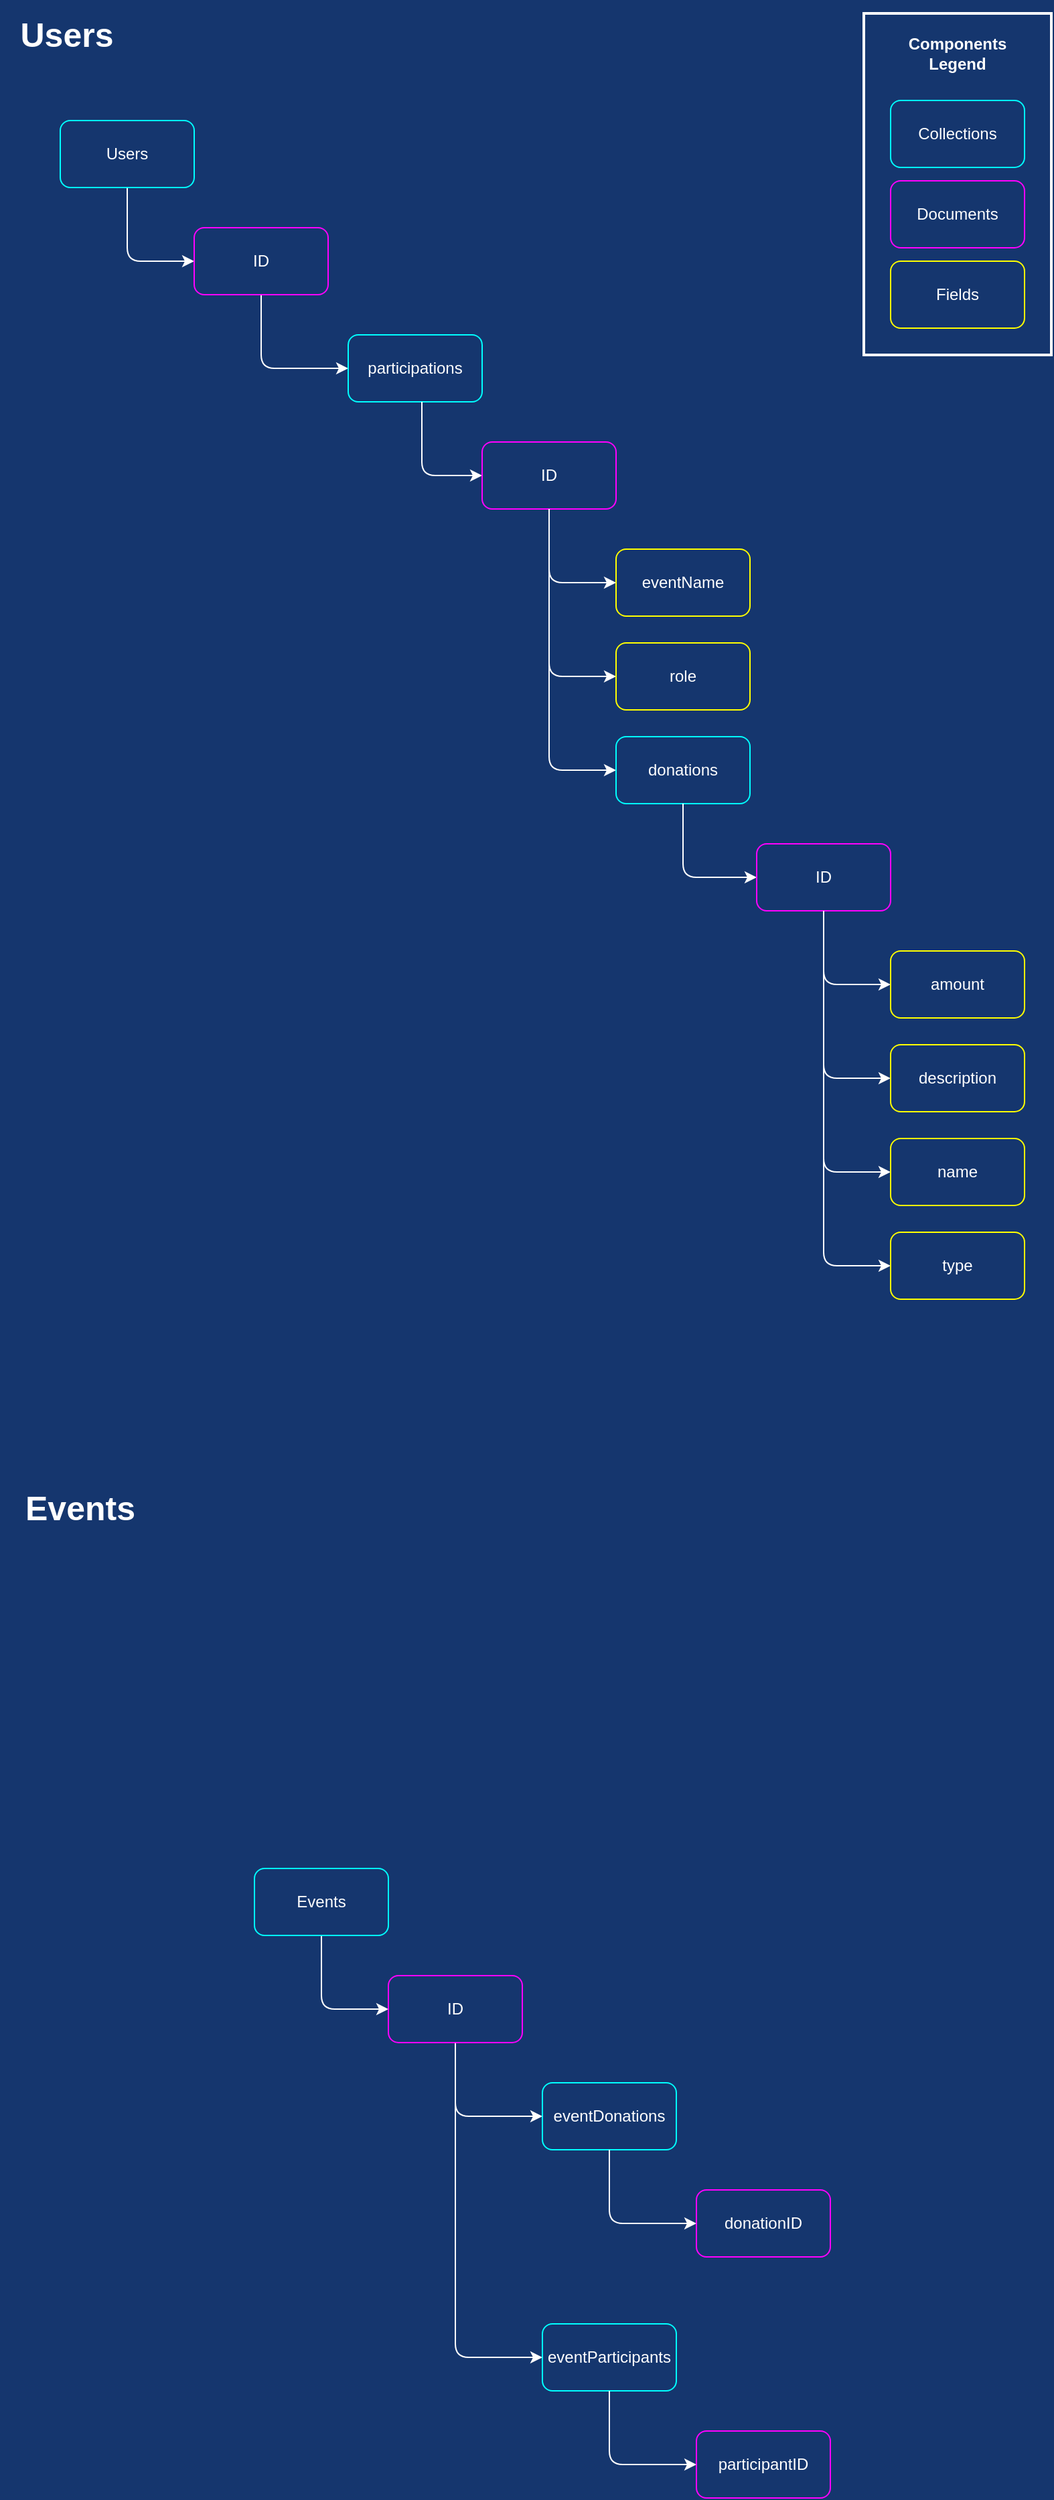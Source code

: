 <mxfile>
    <diagram id="VmVCpD7cvc_pCn5tdHwH" name="Page-1">
        <mxGraphModel dx="1944" dy="962" grid="1" gridSize="10" guides="1" tooltips="1" connect="1" arrows="1" fold="1" page="1" pageScale="1" pageWidth="850" pageHeight="1100" background="#15366E" math="0" shadow="0">
            <root>
                <mxCell id="0"/>
                <mxCell id="1" parent="0"/>
                <mxCell id="4" style="edgeStyle=orthogonalEdgeStyle;html=1;entryX=0;entryY=0.5;entryDx=0;entryDy=0;fontColor=#FFFFFF;strokeColor=#FFFFFF;exitX=0.5;exitY=1;exitDx=0;exitDy=0;" edge="1" parent="1" source="2" target="3">
                    <mxGeometry relative="1" as="geometry"/>
                </mxCell>
                <mxCell id="2" value="Users" style="rounded=1;whiteSpace=wrap;html=1;fillColor=none;strokeColor=#00ffff;fontColor=#FFFFFF;fontStyle=0;glass=0;strokeWidth=1;" vertex="1" parent="1">
                    <mxGeometry x="65" y="110" width="100" height="50" as="geometry"/>
                </mxCell>
                <mxCell id="7" style="edgeStyle=orthogonalEdgeStyle;html=1;entryX=0;entryY=0.5;entryDx=0;entryDy=0;strokeColor=#FFFFFF;fontColor=#FFFFFF;exitX=0.5;exitY=1;exitDx=0;exitDy=0;" edge="1" parent="1" source="3" target="6">
                    <mxGeometry relative="1" as="geometry"/>
                </mxCell>
                <mxCell id="3" value="ID" style="rounded=1;whiteSpace=wrap;html=1;fillColor=none;strokeColor=#ff00ff;fontColor=#FFFFFF;fontStyle=0;strokeWidth=1;" vertex="1" parent="1">
                    <mxGeometry x="165" y="190" width="100" height="50" as="geometry"/>
                </mxCell>
                <mxCell id="6" value="participations" style="rounded=1;whiteSpace=wrap;html=1;fillColor=none;strokeColor=#00FFFF;fontColor=#FFFFFF;fontStyle=0;strokeWidth=1;" vertex="1" parent="1">
                    <mxGeometry x="280" y="270" width="100" height="50" as="geometry"/>
                </mxCell>
                <mxCell id="8" style="edgeStyle=orthogonalEdgeStyle;html=1;entryX=0;entryY=0.5;entryDx=0;entryDy=0;fontColor=#FFFFFF;strokeColor=#FFFFFF;" edge="1" parent="1" target="9">
                    <mxGeometry relative="1" as="geometry">
                        <mxPoint x="335" y="320" as="sourcePoint"/>
                        <Array as="points">
                            <mxPoint x="335" y="375"/>
                        </Array>
                    </mxGeometry>
                </mxCell>
                <mxCell id="14" style="edgeStyle=orthogonalEdgeStyle;html=1;entryX=0;entryY=0.5;entryDx=0;entryDy=0;strokeColor=#FFFFFF;fontColor=#FFFFFF;" edge="1" parent="1" source="9" target="12">
                    <mxGeometry relative="1" as="geometry"/>
                </mxCell>
                <mxCell id="15" style="edgeStyle=orthogonalEdgeStyle;html=1;entryX=0;entryY=0.5;entryDx=0;entryDy=0;strokeColor=#FFFFFF;fontColor=#FFFFFF;" edge="1" parent="1" source="9" target="13">
                    <mxGeometry relative="1" as="geometry"/>
                </mxCell>
                <mxCell id="9" value="ID" style="rounded=1;whiteSpace=wrap;html=1;fillColor=none;strokeColor=#FF00FF;fontColor=#FFFFFF;fontStyle=0;strokeWidth=1;" vertex="1" parent="1">
                    <mxGeometry x="380" y="350" width="100" height="50" as="geometry"/>
                </mxCell>
                <mxCell id="10" style="edgeStyle=orthogonalEdgeStyle;html=1;entryX=0;entryY=0.5;entryDx=0;entryDy=0;fontColor=#FFFFFF;strokeColor=#FFFFFF;exitX=0.5;exitY=1;exitDx=0;exitDy=0;" edge="1" parent="1" target="11" source="9">
                    <mxGeometry relative="1" as="geometry">
                        <mxPoint x="435" y="400" as="sourcePoint"/>
                        <Array as="points">
                            <mxPoint x="430" y="455"/>
                        </Array>
                    </mxGeometry>
                </mxCell>
                <mxCell id="11" value="eventName" style="rounded=1;whiteSpace=wrap;html=1;fillColor=none;strokeColor=#ffff00;fontColor=#FFFFFF;fontStyle=0;strokeWidth=1;" vertex="1" parent="1">
                    <mxGeometry x="480" y="430" width="100" height="50" as="geometry"/>
                </mxCell>
                <mxCell id="12" value="role" style="rounded=1;whiteSpace=wrap;html=1;fillColor=none;strokeColor=#ffff00;fontColor=#FFFFFF;fontStyle=0;strokeWidth=1;" vertex="1" parent="1">
                    <mxGeometry x="480" y="500" width="100" height="50" as="geometry"/>
                </mxCell>
                <mxCell id="13" value="donations" style="rounded=1;whiteSpace=wrap;html=1;fillColor=none;strokeColor=#00FFFF;fontColor=#FFFFFF;fontStyle=0;strokeWidth=1;" vertex="1" parent="1">
                    <mxGeometry x="480" y="570" width="100" height="50" as="geometry"/>
                </mxCell>
                <mxCell id="16" style="edgeStyle=orthogonalEdgeStyle;html=1;entryX=0;entryY=0.5;entryDx=0;entryDy=0;fontColor=#FFFFFF;strokeColor=#FFFFFF;exitX=0.5;exitY=1;exitDx=0;exitDy=0;" edge="1" parent="1" target="17" source="13">
                    <mxGeometry relative="1" as="geometry">
                        <mxPoint x="535" y="620" as="sourcePoint"/>
                    </mxGeometry>
                </mxCell>
                <mxCell id="29" style="edgeStyle=orthogonalEdgeStyle;html=1;entryX=0;entryY=0.5;entryDx=0;entryDy=0;strokeColor=#FFFFFF;fontColor=#FFFFFF;" edge="1" parent="1" source="17" target="26">
                    <mxGeometry relative="1" as="geometry"/>
                </mxCell>
                <mxCell id="30" style="edgeStyle=orthogonalEdgeStyle;html=1;entryX=0;entryY=0.5;entryDx=0;entryDy=0;strokeColor=#FFFFFF;fontColor=#FFFFFF;" edge="1" parent="1" source="17" target="27">
                    <mxGeometry relative="1" as="geometry"/>
                </mxCell>
                <mxCell id="31" style="edgeStyle=orthogonalEdgeStyle;html=1;entryX=0;entryY=0.5;entryDx=0;entryDy=0;strokeColor=#FFFFFF;fontColor=#FFFFFF;" edge="1" parent="1" source="17" target="28">
                    <mxGeometry relative="1" as="geometry"/>
                </mxCell>
                <mxCell id="17" value="ID" style="rounded=1;whiteSpace=wrap;html=1;fillColor=none;strokeColor=#ff00ff;fontColor=#FFFFFF;fontStyle=0;strokeWidth=1;" vertex="1" parent="1">
                    <mxGeometry x="585" y="650" width="100" height="50" as="geometry"/>
                </mxCell>
                <mxCell id="18" value="Collections" style="rounded=1;whiteSpace=wrap;html=1;fillColor=none;strokeColor=#00ffff;fontColor=#FFFFFF;fontStyle=0;glass=0;strokeWidth=1;" vertex="1" parent="1">
                    <mxGeometry x="685" y="95" width="100" height="50" as="geometry"/>
                </mxCell>
                <mxCell id="19" value="Documents" style="rounded=1;whiteSpace=wrap;html=1;fillColor=none;strokeColor=#ff00ff;fontColor=#FFFFFF;fontStyle=0;strokeWidth=1;" vertex="1" parent="1">
                    <mxGeometry x="685" y="155" width="100" height="50" as="geometry"/>
                </mxCell>
                <mxCell id="20" value="Fields" style="rounded=1;whiteSpace=wrap;html=1;fillColor=none;strokeColor=#ffff00;fontColor=#FFFFFF;fontStyle=0;strokeWidth=1;" vertex="1" parent="1">
                    <mxGeometry x="685" y="215" width="100" height="50" as="geometry"/>
                </mxCell>
                <mxCell id="21" value="Components&lt;br&gt;Legend" style="text;html=1;strokeColor=none;fillColor=none;align=center;verticalAlign=middle;whiteSpace=wrap;rounded=0;glass=0;sketch=0;strokeWidth=1;fontColor=#FFFFFF;fontStyle=1" vertex="1" parent="1">
                    <mxGeometry x="705" y="45" width="60" height="30" as="geometry"/>
                </mxCell>
                <mxCell id="22" value="" style="rounded=0;whiteSpace=wrap;html=1;glass=0;sketch=0;strokeColor=#FFFFFF;strokeWidth=2;fontColor=#FFFFFF;fillColor=none;" vertex="1" parent="1">
                    <mxGeometry x="665" y="30" width="140" height="255" as="geometry"/>
                </mxCell>
                <mxCell id="23" style="edgeStyle=orthogonalEdgeStyle;html=1;entryX=0;entryY=0.5;entryDx=0;entryDy=0;fontColor=#FFFFFF;strokeColor=#FFFFFF;" edge="1" parent="1" target="24">
                    <mxGeometry relative="1" as="geometry">
                        <mxPoint x="635" y="700" as="sourcePoint"/>
                        <Array as="points">
                            <mxPoint x="635" y="755"/>
                        </Array>
                    </mxGeometry>
                </mxCell>
                <mxCell id="24" value="amount" style="rounded=1;whiteSpace=wrap;html=1;fillColor=none;strokeColor=#ffff00;fontColor=#FFFFFF;fontStyle=0;strokeWidth=1;" vertex="1" parent="1">
                    <mxGeometry x="685" y="730" width="100" height="50" as="geometry"/>
                </mxCell>
                <mxCell id="26" value="description" style="rounded=1;whiteSpace=wrap;html=1;fillColor=none;strokeColor=#ffff00;fontColor=#FFFFFF;fontStyle=0;strokeWidth=1;" vertex="1" parent="1">
                    <mxGeometry x="685" y="800" width="100" height="50" as="geometry"/>
                </mxCell>
                <mxCell id="27" value="name" style="rounded=1;whiteSpace=wrap;html=1;fillColor=none;strokeColor=#FFFF00;fontColor=#FFFFFF;fontStyle=0;strokeWidth=1;" vertex="1" parent="1">
                    <mxGeometry x="685" y="870" width="100" height="50" as="geometry"/>
                </mxCell>
                <mxCell id="28" value="type" style="rounded=1;whiteSpace=wrap;html=1;fillColor=none;strokeColor=#FFFF00;fontColor=#FFFFFF;fontStyle=0;strokeWidth=1;" vertex="1" parent="1">
                    <mxGeometry x="685" y="940" width="100" height="50" as="geometry"/>
                </mxCell>
                <mxCell id="32" style="edgeStyle=orthogonalEdgeStyle;html=1;entryX=0;entryY=0.5;entryDx=0;entryDy=0;fontColor=#FFFFFF;strokeColor=#FFFFFF;exitX=0.5;exitY=1;exitDx=0;exitDy=0;" edge="1" parent="1" source="33" target="35">
                    <mxGeometry relative="1" as="geometry"/>
                </mxCell>
                <mxCell id="33" value="Events" style="rounded=1;whiteSpace=wrap;html=1;fillColor=none;strokeColor=#00ffff;fontColor=#FFFFFF;fontStyle=0;glass=0;strokeWidth=1;" vertex="1" parent="1">
                    <mxGeometry x="210" y="1415" width="100" height="50" as="geometry"/>
                </mxCell>
                <mxCell id="34" style="edgeStyle=orthogonalEdgeStyle;html=1;entryX=0;entryY=0.5;entryDx=0;entryDy=0;strokeColor=#FFFFFF;fontColor=#FFFFFF;exitX=0.5;exitY=1;exitDx=0;exitDy=0;" edge="1" parent="1" source="35" target="36">
                    <mxGeometry relative="1" as="geometry"/>
                </mxCell>
                <mxCell id="71" style="edgeStyle=orthogonalEdgeStyle;html=1;entryX=0;entryY=0.5;entryDx=0;entryDy=0;strokeColor=#FFFFFF;fontSize=25;fontColor=#FFFFFF;exitX=0.5;exitY=1;exitDx=0;exitDy=0;" edge="1" parent="1" source="35" target="70">
                    <mxGeometry relative="1" as="geometry">
                        <Array as="points">
                            <mxPoint x="360" y="1780"/>
                        </Array>
                    </mxGeometry>
                </mxCell>
                <mxCell id="35" value="ID" style="rounded=1;whiteSpace=wrap;html=1;fillColor=none;strokeColor=#ff00ff;fontColor=#FFFFFF;fontStyle=0;strokeWidth=1;" vertex="1" parent="1">
                    <mxGeometry x="310" y="1495" width="100" height="50" as="geometry"/>
                </mxCell>
                <mxCell id="36" value="eventDonations" style="rounded=1;whiteSpace=wrap;html=1;fillColor=none;strokeColor=#00FFFF;fontColor=#FFFFFF;fontStyle=0;strokeWidth=1;" vertex="1" parent="1">
                    <mxGeometry x="425" y="1575" width="100" height="50" as="geometry"/>
                </mxCell>
                <mxCell id="55" value="Users" style="rounded=1;whiteSpace=wrap;html=1;fillColor=none;strokeColor=none;fontColor=#FFFFFF;fontStyle=1;glass=0;strokeWidth=3;fontSize=25;" vertex="1" parent="1">
                    <mxGeometry x="20" y="20" width="100" height="50" as="geometry"/>
                </mxCell>
                <mxCell id="57" value="Events" style="rounded=1;whiteSpace=wrap;html=1;fillColor=none;strokeColor=none;fontColor=#FFFFFF;fontStyle=1;glass=0;strokeWidth=3;fontSize=25;" vertex="1" parent="1">
                    <mxGeometry x="30" y="1120" width="100" height="50" as="geometry"/>
                </mxCell>
                <mxCell id="70" value="eventParticipants" style="rounded=1;whiteSpace=wrap;html=1;fillColor=none;strokeColor=#00FFFF;fontColor=#FFFFFF;fontStyle=0;strokeWidth=1;" vertex="1" parent="1">
                    <mxGeometry x="425" y="1755" width="100" height="50" as="geometry"/>
                </mxCell>
                <mxCell id="75" style="edgeStyle=orthogonalEdgeStyle;html=1;entryX=0;entryY=0.5;entryDx=0;entryDy=0;strokeColor=#FFFFFF;fontColor=#FFFFFF;exitX=0.5;exitY=1;exitDx=0;exitDy=0;" edge="1" parent="1" target="76" source="36">
                    <mxGeometry relative="1" as="geometry">
                        <mxPoint x="475" y="1645" as="sourcePoint"/>
                        <Array as="points">
                            <mxPoint x="475" y="1680"/>
                        </Array>
                    </mxGeometry>
                </mxCell>
                <mxCell id="76" value="donationID" style="rounded=1;whiteSpace=wrap;html=1;fillColor=none;strokeColor=#FF00FF;fontColor=#FFFFFF;fontStyle=0;strokeWidth=1;" vertex="1" parent="1">
                    <mxGeometry x="540" y="1655" width="100" height="50" as="geometry"/>
                </mxCell>
                <mxCell id="77" style="edgeStyle=orthogonalEdgeStyle;html=1;entryX=0;entryY=0.5;entryDx=0;entryDy=0;strokeColor=#FFFFFF;fontColor=#FFFFFF;exitX=0.5;exitY=1;exitDx=0;exitDy=0;" edge="1" parent="1" target="78" source="70">
                    <mxGeometry relative="1" as="geometry">
                        <mxPoint x="475" y="1825" as="sourcePoint"/>
                        <Array as="points">
                            <mxPoint x="475" y="1860"/>
                        </Array>
                    </mxGeometry>
                </mxCell>
                <mxCell id="78" value="participantID" style="rounded=1;whiteSpace=wrap;html=1;fillColor=none;strokeColor=#FF00FF;fontColor=#FFFFFF;fontStyle=0;strokeWidth=1;" vertex="1" parent="1">
                    <mxGeometry x="540" y="1835" width="100" height="50" as="geometry"/>
                </mxCell>
            </root>
        </mxGraphModel>
    </diagram>
</mxfile>